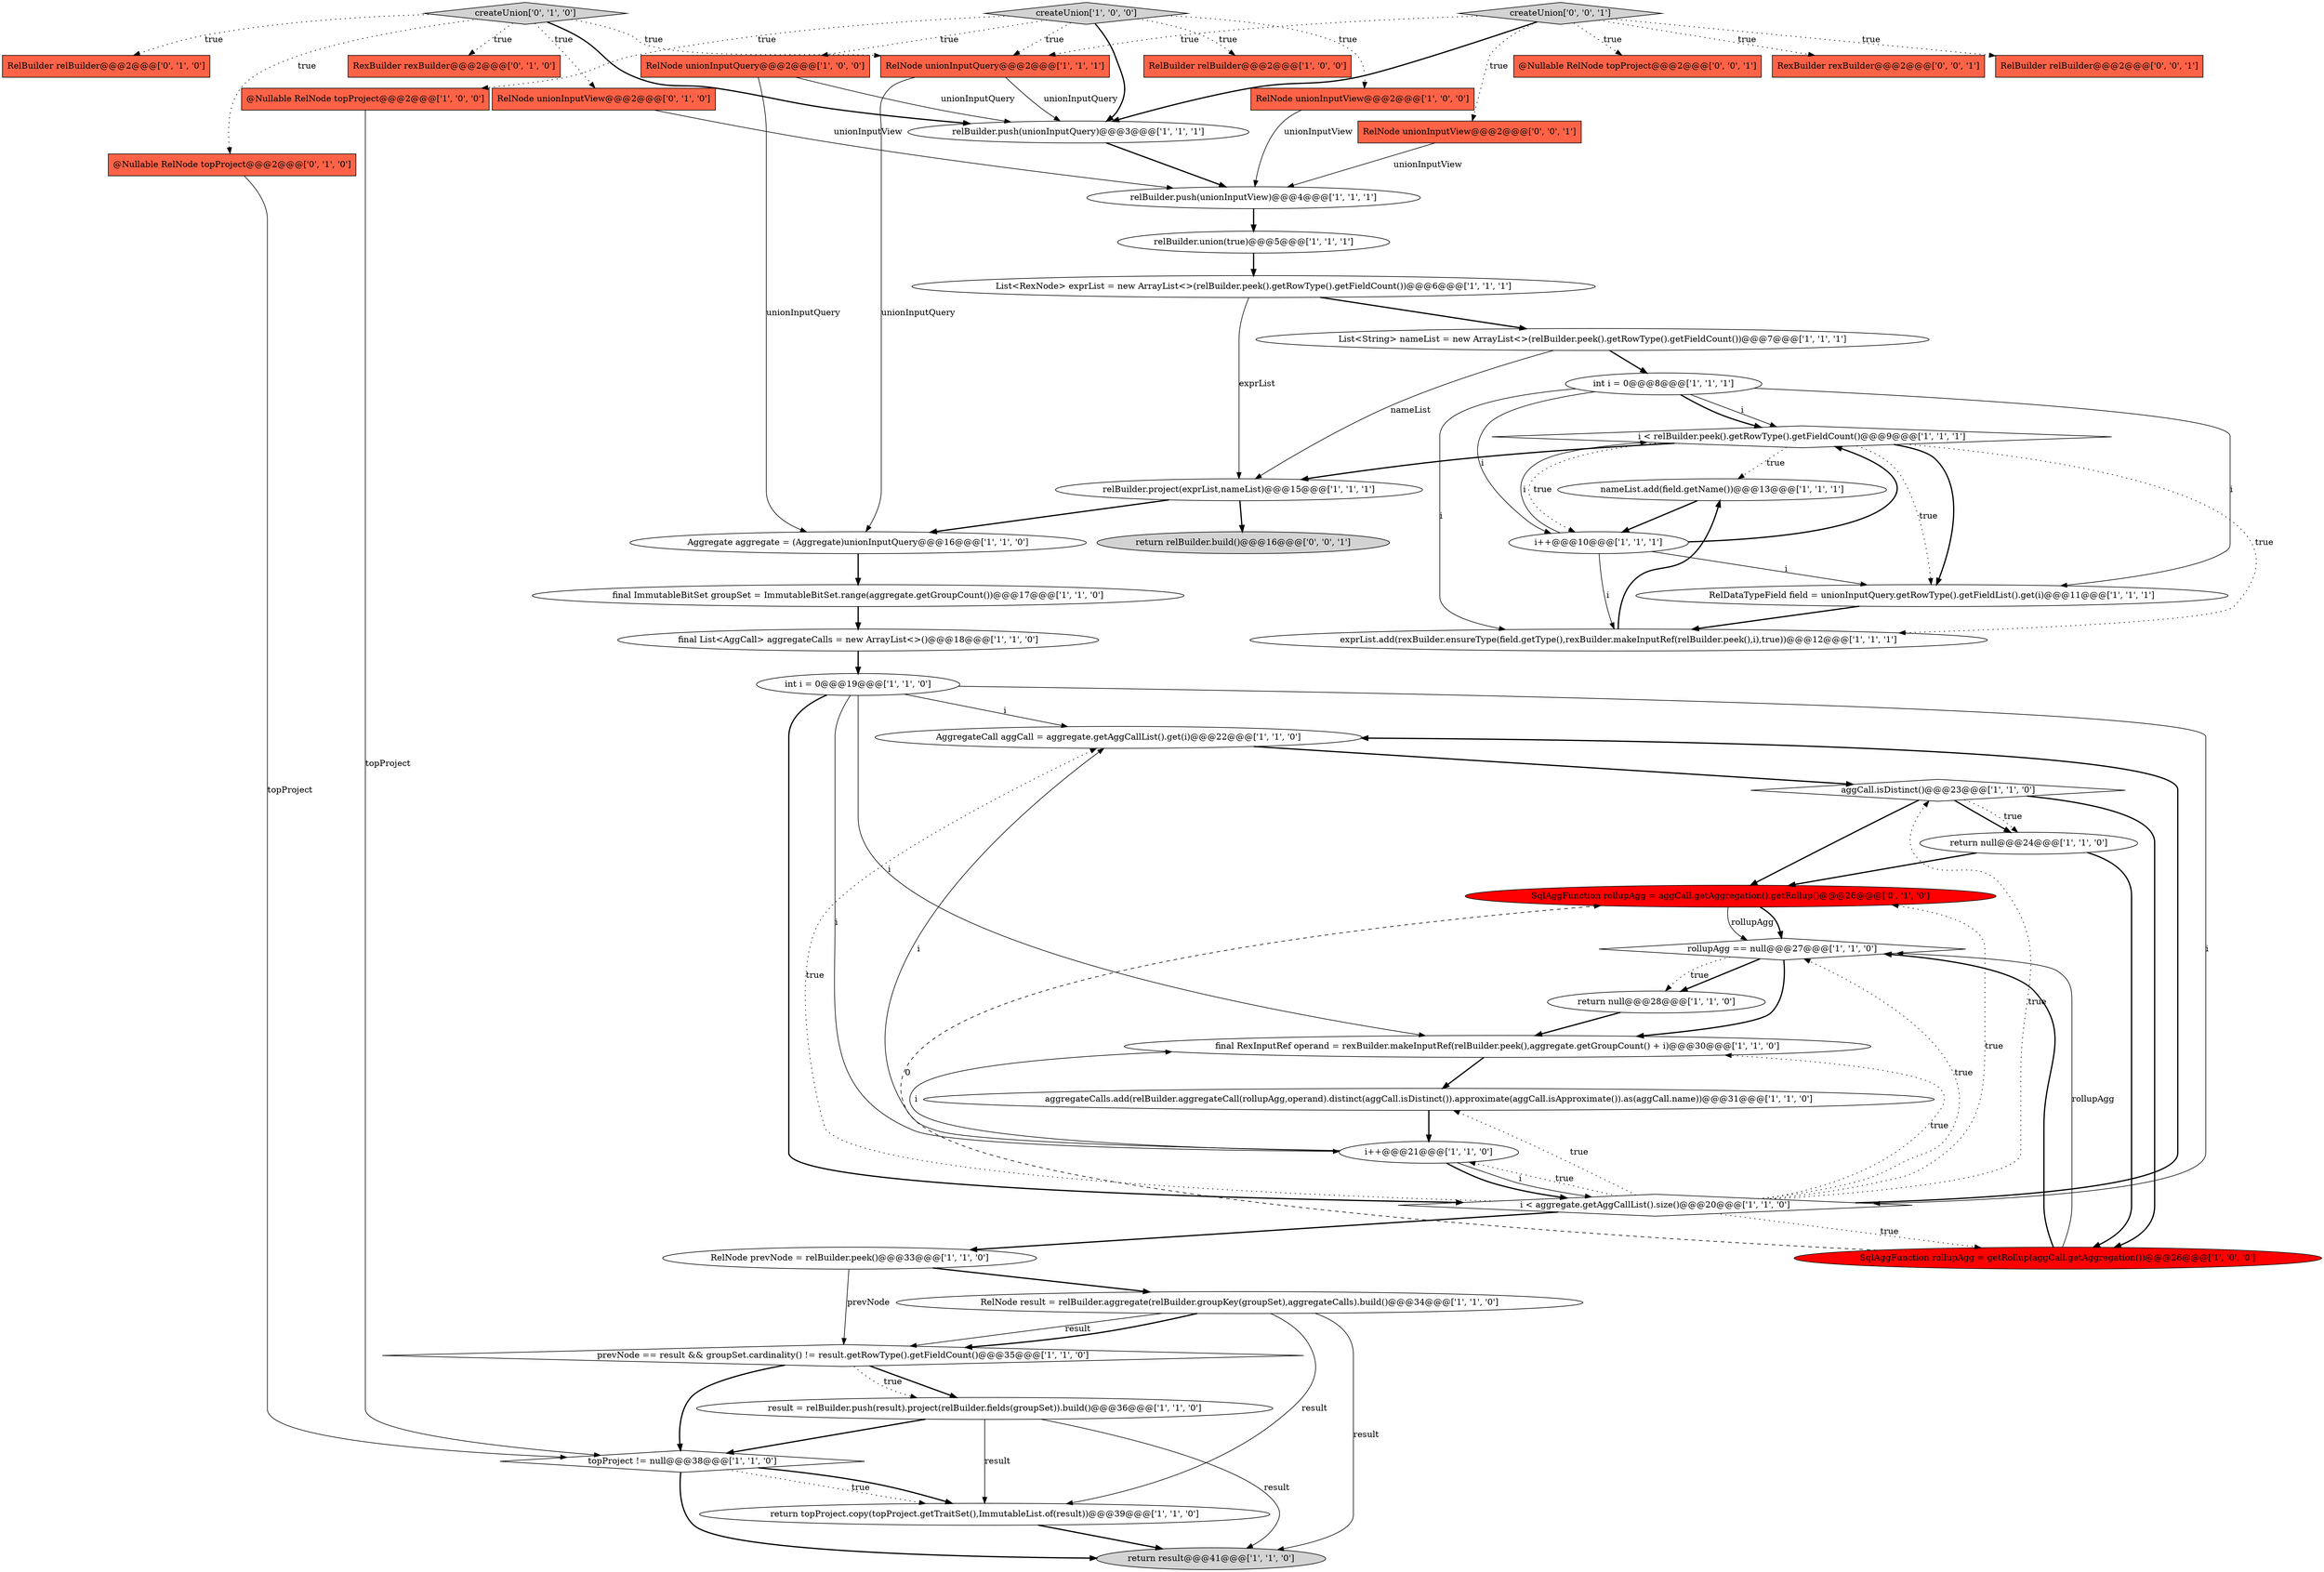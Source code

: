 digraph {
41 [style = filled, label = "RelBuilder relBuilder@@@2@@@['0', '1', '0']", fillcolor = tomato, shape = box image = "AAA0AAABBB2BBB"];
25 [style = filled, label = "relBuilder.project(exprList,nameList)@@@15@@@['1', '1', '1']", fillcolor = white, shape = ellipse image = "AAA0AAABBB1BBB"];
49 [style = filled, label = "RelNode unionInputView@@@2@@@['0', '0', '1']", fillcolor = tomato, shape = box image = "AAA0AAABBB3BBB"];
13 [style = filled, label = "relBuilder.push(unionInputQuery)@@@3@@@['1', '1', '1']", fillcolor = white, shape = ellipse image = "AAA0AAABBB1BBB"];
26 [style = filled, label = "AggregateCall aggCall = aggregate.getAggCallList().get(i)@@@22@@@['1', '1', '0']", fillcolor = white, shape = ellipse image = "AAA0AAABBB1BBB"];
3 [style = filled, label = "return null@@@24@@@['1', '1', '0']", fillcolor = white, shape = ellipse image = "AAA0AAABBB1BBB"];
38 [style = filled, label = "i++@@@21@@@['1', '1', '0']", fillcolor = white, shape = ellipse image = "AAA0AAABBB1BBB"];
31 [style = filled, label = "int i = 0@@@8@@@['1', '1', '1']", fillcolor = white, shape = ellipse image = "AAA0AAABBB1BBB"];
43 [style = filled, label = "SqlAggFunction rollupAgg = aggCall.getAggregation().getRollup()@@@26@@@['0', '1', '0']", fillcolor = red, shape = ellipse image = "AAA1AAABBB2BBB"];
22 [style = filled, label = "final List<AggCall> aggregateCalls = new ArrayList<>()@@@18@@@['1', '1', '0']", fillcolor = white, shape = ellipse image = "AAA0AAABBB1BBB"];
44 [style = filled, label = "createUnion['0', '1', '0']", fillcolor = lightgray, shape = diamond image = "AAA0AAABBB2BBB"];
0 [style = filled, label = "List<RexNode> exprList = new ArrayList<>(relBuilder.peek().getRowType().getFieldCount())@@@6@@@['1', '1', '1']", fillcolor = white, shape = ellipse image = "AAA0AAABBB1BBB"];
6 [style = filled, label = "@Nullable RelNode topProject@@@2@@@['1', '0', '0']", fillcolor = tomato, shape = box image = "AAA0AAABBB1BBB"];
24 [style = filled, label = "i < relBuilder.peek().getRowType().getFieldCount()@@@9@@@['1', '1', '1']", fillcolor = white, shape = diamond image = "AAA0AAABBB1BBB"];
36 [style = filled, label = "return result@@@41@@@['1', '1', '0']", fillcolor = lightgray, shape = ellipse image = "AAA0AAABBB1BBB"];
23 [style = filled, label = "final RexInputRef operand = rexBuilder.makeInputRef(relBuilder.peek(),aggregate.getGroupCount() + i)@@@30@@@['1', '1', '0']", fillcolor = white, shape = ellipse image = "AAA0AAABBB1BBB"];
1 [style = filled, label = "final ImmutableBitSet groupSet = ImmutableBitSet.range(aggregate.getGroupCount())@@@17@@@['1', '1', '0']", fillcolor = white, shape = ellipse image = "AAA0AAABBB1BBB"];
48 [style = filled, label = "createUnion['0', '0', '1']", fillcolor = lightgray, shape = diamond image = "AAA0AAABBB3BBB"];
27 [style = filled, label = "return topProject.copy(topProject.getTraitSet(),ImmutableList.of(result))@@@39@@@['1', '1', '0']", fillcolor = white, shape = ellipse image = "AAA0AAABBB1BBB"];
2 [style = filled, label = "aggCall.isDistinct()@@@23@@@['1', '1', '0']", fillcolor = white, shape = diamond image = "AAA0AAABBB1BBB"];
20 [style = filled, label = "result = relBuilder.push(result).project(relBuilder.fields(groupSet)).build()@@@36@@@['1', '1', '0']", fillcolor = white, shape = ellipse image = "AAA0AAABBB1BBB"];
14 [style = filled, label = "RelNode unionInputView@@@2@@@['1', '0', '0']", fillcolor = tomato, shape = box image = "AAA0AAABBB1BBB"];
21 [style = filled, label = "nameList.add(field.getName())@@@13@@@['1', '1', '1']", fillcolor = white, shape = ellipse image = "AAA0AAABBB1BBB"];
28 [style = filled, label = "prevNode == result && groupSet.cardinality() != result.getRowType().getFieldCount()@@@35@@@['1', '1', '0']", fillcolor = white, shape = diamond image = "AAA0AAABBB1BBB"];
19 [style = filled, label = "return null@@@28@@@['1', '1', '0']", fillcolor = white, shape = ellipse image = "AAA0AAABBB1BBB"];
12 [style = filled, label = "RelNode prevNode = relBuilder.peek()@@@33@@@['1', '1', '0']", fillcolor = white, shape = ellipse image = "AAA0AAABBB1BBB"];
30 [style = filled, label = "SqlAggFunction rollupAgg = getRollup(aggCall.getAggregation())@@@26@@@['1', '0', '0']", fillcolor = red, shape = ellipse image = "AAA1AAABBB1BBB"];
34 [style = filled, label = "Aggregate aggregate = (Aggregate)unionInputQuery@@@16@@@['1', '1', '0']", fillcolor = white, shape = ellipse image = "AAA0AAABBB1BBB"];
46 [style = filled, label = "return relBuilder.build()@@@16@@@['0', '0', '1']", fillcolor = lightgray, shape = ellipse image = "AAA0AAABBB3BBB"];
16 [style = filled, label = "RelNode unionInputQuery@@@2@@@['1', '0', '0']", fillcolor = tomato, shape = box image = "AAA0AAABBB1BBB"];
32 [style = filled, label = "RelDataTypeField field = unionInputQuery.getRowType().getFieldList().get(i)@@@11@@@['1', '1', '1']", fillcolor = white, shape = ellipse image = "AAA0AAABBB1BBB"];
42 [style = filled, label = "@Nullable RelNode topProject@@@2@@@['0', '1', '0']", fillcolor = tomato, shape = box image = "AAA0AAABBB2BBB"];
7 [style = filled, label = "relBuilder.union(true)@@@5@@@['1', '1', '1']", fillcolor = white, shape = ellipse image = "AAA0AAABBB1BBB"];
29 [style = filled, label = "RelBuilder relBuilder@@@2@@@['1', '0', '0']", fillcolor = tomato, shape = box image = "AAA0AAABBB1BBB"];
50 [style = filled, label = "@Nullable RelNode topProject@@@2@@@['0', '0', '1']", fillcolor = tomato, shape = box image = "AAA0AAABBB3BBB"];
17 [style = filled, label = "int i = 0@@@19@@@['1', '1', '0']", fillcolor = white, shape = ellipse image = "AAA0AAABBB1BBB"];
37 [style = filled, label = "createUnion['1', '0', '0']", fillcolor = lightgray, shape = diamond image = "AAA0AAABBB1BBB"];
39 [style = filled, label = "RelNode unionInputView@@@2@@@['0', '1', '0']", fillcolor = tomato, shape = box image = "AAA0AAABBB2BBB"];
4 [style = filled, label = "aggregateCalls.add(relBuilder.aggregateCall(rollupAgg,operand).distinct(aggCall.isDistinct()).approximate(aggCall.isApproximate()).as(aggCall.name))@@@31@@@['1', '1', '0']", fillcolor = white, shape = ellipse image = "AAA0AAABBB1BBB"];
47 [style = filled, label = "RexBuilder rexBuilder@@@2@@@['0', '0', '1']", fillcolor = tomato, shape = box image = "AAA0AAABBB3BBB"];
10 [style = filled, label = "rollupAgg == null@@@27@@@['1', '1', '0']", fillcolor = white, shape = diamond image = "AAA0AAABBB1BBB"];
40 [style = filled, label = "RexBuilder rexBuilder@@@2@@@['0', '1', '0']", fillcolor = tomato, shape = box image = "AAA0AAABBB2BBB"];
8 [style = filled, label = "relBuilder.push(unionInputView)@@@4@@@['1', '1', '1']", fillcolor = white, shape = ellipse image = "AAA0AAABBB1BBB"];
33 [style = filled, label = "RelNode unionInputQuery@@@2@@@['1', '1', '1']", fillcolor = tomato, shape = box image = "AAA0AAABBB1BBB"];
11 [style = filled, label = "i < aggregate.getAggCallList().size()@@@20@@@['1', '1', '0']", fillcolor = white, shape = diamond image = "AAA0AAABBB1BBB"];
15 [style = filled, label = "RelNode result = relBuilder.aggregate(relBuilder.groupKey(groupSet),aggregateCalls).build()@@@34@@@['1', '1', '0']", fillcolor = white, shape = ellipse image = "AAA0AAABBB1BBB"];
45 [style = filled, label = "RelBuilder relBuilder@@@2@@@['0', '0', '1']", fillcolor = tomato, shape = box image = "AAA0AAABBB3BBB"];
35 [style = filled, label = "i++@@@10@@@['1', '1', '1']", fillcolor = white, shape = ellipse image = "AAA0AAABBB1BBB"];
18 [style = filled, label = "topProject != null@@@38@@@['1', '1', '0']", fillcolor = white, shape = diamond image = "AAA0AAABBB1BBB"];
5 [style = filled, label = "exprList.add(rexBuilder.ensureType(field.getType(),rexBuilder.makeInputRef(relBuilder.peek(),i),true))@@@12@@@['1', '1', '1']", fillcolor = white, shape = ellipse image = "AAA0AAABBB1BBB"];
9 [style = filled, label = "List<String> nameList = new ArrayList<>(relBuilder.peek().getRowType().getFieldCount())@@@7@@@['1', '1', '1']", fillcolor = white, shape = ellipse image = "AAA0AAABBB1BBB"];
25->34 [style = bold, label=""];
28->20 [style = bold, label=""];
24->35 [style = dotted, label="true"];
10->19 [style = bold, label=""];
44->33 [style = dotted, label="true"];
24->32 [style = bold, label=""];
16->13 [style = solid, label="unionInputQuery"];
0->25 [style = solid, label="exprList"];
31->5 [style = solid, label="i"];
11->2 [style = dotted, label="true"];
38->26 [style = solid, label="i"];
20->27 [style = solid, label="result"];
11->43 [style = dotted, label="true"];
44->40 [style = dotted, label="true"];
38->23 [style = solid, label="i"];
35->32 [style = solid, label="i"];
15->28 [style = solid, label="result"];
49->8 [style = solid, label="unionInputView"];
15->27 [style = solid, label="result"];
21->35 [style = bold, label=""];
24->21 [style = dotted, label="true"];
3->30 [style = bold, label=""];
24->5 [style = dotted, label="true"];
2->3 [style = dotted, label="true"];
31->32 [style = solid, label="i"];
4->38 [style = bold, label=""];
28->18 [style = bold, label=""];
35->5 [style = solid, label="i"];
38->11 [style = bold, label=""];
11->10 [style = dotted, label="true"];
17->11 [style = solid, label="i"];
33->13 [style = solid, label="unionInputQuery"];
48->33 [style = dotted, label="true"];
7->0 [style = bold, label=""];
11->12 [style = bold, label=""];
38->11 [style = solid, label="i"];
17->26 [style = solid, label="i"];
30->10 [style = solid, label="rollupAgg"];
11->26 [style = dotted, label="true"];
20->18 [style = bold, label=""];
5->21 [style = bold, label=""];
48->47 [style = dotted, label="true"];
44->42 [style = dotted, label="true"];
43->10 [style = solid, label="rollupAgg"];
30->10 [style = bold, label=""];
22->17 [style = bold, label=""];
43->10 [style = bold, label=""];
48->13 [style = bold, label=""];
37->14 [style = dotted, label="true"];
37->13 [style = bold, label=""];
31->24 [style = solid, label="i"];
18->27 [style = dotted, label="true"];
2->43 [style = bold, label=""];
11->38 [style = dotted, label="true"];
11->26 [style = bold, label=""];
42->18 [style = solid, label="topProject"];
31->35 [style = solid, label="i"];
24->32 [style = dotted, label="true"];
11->30 [style = dotted, label="true"];
17->23 [style = solid, label="i"];
28->20 [style = dotted, label="true"];
9->31 [style = bold, label=""];
31->24 [style = bold, label=""];
2->3 [style = bold, label=""];
44->39 [style = dotted, label="true"];
11->4 [style = dotted, label="true"];
48->45 [style = dotted, label="true"];
35->24 [style = bold, label=""];
12->28 [style = solid, label="prevNode"];
37->6 [style = dotted, label="true"];
15->28 [style = bold, label=""];
10->23 [style = bold, label=""];
10->19 [style = dotted, label="true"];
24->25 [style = bold, label=""];
37->16 [style = dotted, label="true"];
32->5 [style = bold, label=""];
35->24 [style = solid, label="i"];
37->33 [style = dotted, label="true"];
0->9 [style = bold, label=""];
27->36 [style = bold, label=""];
48->50 [style = dotted, label="true"];
14->8 [style = solid, label="unionInputView"];
34->1 [style = bold, label=""];
39->8 [style = solid, label="unionInputView"];
11->23 [style = dotted, label="true"];
12->15 [style = bold, label=""];
23->4 [style = bold, label=""];
16->34 [style = solid, label="unionInputQuery"];
18->36 [style = bold, label=""];
37->29 [style = dotted, label="true"];
33->34 [style = solid, label="unionInputQuery"];
25->46 [style = bold, label=""];
20->36 [style = solid, label="result"];
30->43 [style = dashed, label="0"];
48->49 [style = dotted, label="true"];
8->7 [style = bold, label=""];
1->22 [style = bold, label=""];
6->18 [style = solid, label="topProject"];
26->2 [style = bold, label=""];
18->27 [style = bold, label=""];
19->23 [style = bold, label=""];
15->36 [style = solid, label="result"];
17->38 [style = solid, label="i"];
44->13 [style = bold, label=""];
3->43 [style = bold, label=""];
13->8 [style = bold, label=""];
2->30 [style = bold, label=""];
9->25 [style = solid, label="nameList"];
44->41 [style = dotted, label="true"];
17->11 [style = bold, label=""];
}
